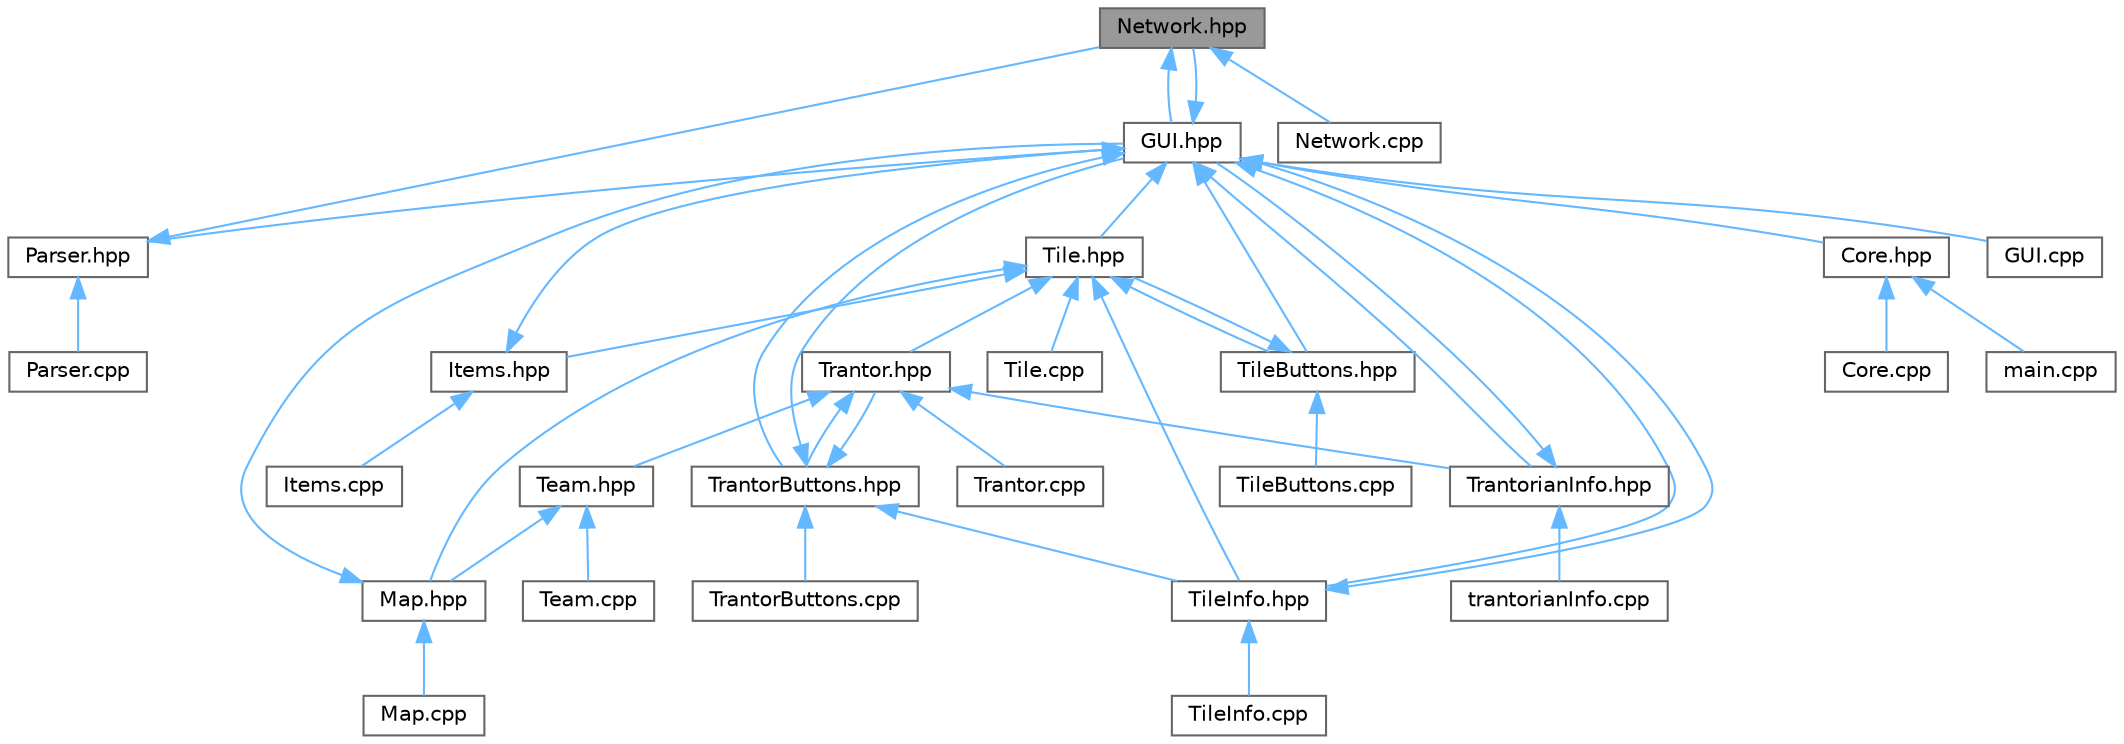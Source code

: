 digraph "Network.hpp"
{
 // LATEX_PDF_SIZE
  bgcolor="transparent";
  edge [fontname=Helvetica,fontsize=10,labelfontname=Helvetica,labelfontsize=10];
  node [fontname=Helvetica,fontsize=10,shape=box,height=0.2,width=0.4];
  Node1 [label="Network.hpp",height=0.2,width=0.4,color="gray40", fillcolor="grey60", style="filled", fontcolor="black",tooltip=" "];
  Node1 -> Node2 [dir="back",color="steelblue1",style="solid"];
  Node2 [label="GUI.hpp",height=0.2,width=0.4,color="grey40", fillcolor="white", style="filled",URL="$GUI_8hpp.html",tooltip=" "];
  Node2 -> Node3 [dir="back",color="steelblue1",style="solid"];
  Node3 [label="Core.hpp",height=0.2,width=0.4,color="grey40", fillcolor="white", style="filled",URL="$Core_8hpp.html",tooltip=" "];
  Node3 -> Node4 [dir="back",color="steelblue1",style="solid"];
  Node4 [label="Core.cpp",height=0.2,width=0.4,color="grey40", fillcolor="white", style="filled",URL="$Core_8cpp.html",tooltip=" "];
  Node3 -> Node5 [dir="back",color="steelblue1",style="solid"];
  Node5 [label="main.cpp",height=0.2,width=0.4,color="grey40", fillcolor="white", style="filled",URL="$main_8cpp.html",tooltip=" "];
  Node2 -> Node6 [dir="back",color="steelblue1",style="solid"];
  Node6 [label="GUI.cpp",height=0.2,width=0.4,color="grey40", fillcolor="white", style="filled",URL="$GUI_8cpp.html",tooltip=" "];
  Node2 -> Node1 [dir="back",color="steelblue1",style="solid"];
  Node2 -> Node7 [dir="back",color="steelblue1",style="solid"];
  Node7 [label="Parser.hpp",height=0.2,width=0.4,color="grey40", fillcolor="white", style="filled",URL="$Parser_8hpp.html",tooltip=" "];
  Node7 -> Node1 [dir="back",color="steelblue1",style="solid"];
  Node7 -> Node8 [dir="back",color="steelblue1",style="solid"];
  Node8 [label="Parser.cpp",height=0.2,width=0.4,color="grey40", fillcolor="white", style="filled",URL="$Parser_8cpp.html",tooltip=" "];
  Node2 -> Node9 [dir="back",color="steelblue1",style="solid"];
  Node9 [label="Tile.hpp",height=0.2,width=0.4,color="grey40", fillcolor="white", style="filled",URL="$Tile_8hpp.html",tooltip=" "];
  Node9 -> Node10 [dir="back",color="steelblue1",style="solid"];
  Node10 [label="Items.hpp",height=0.2,width=0.4,color="grey40", fillcolor="white", style="filled",URL="$Items_8hpp.html",tooltip=" "];
  Node10 -> Node2 [dir="back",color="steelblue1",style="solid"];
  Node10 -> Node11 [dir="back",color="steelblue1",style="solid"];
  Node11 [label="Items.cpp",height=0.2,width=0.4,color="grey40", fillcolor="white", style="filled",URL="$Items_8cpp.html",tooltip=" "];
  Node9 -> Node12 [dir="back",color="steelblue1",style="solid"];
  Node12 [label="Map.hpp",height=0.2,width=0.4,color="grey40", fillcolor="white", style="filled",URL="$Map_8hpp.html",tooltip=" "];
  Node12 -> Node2 [dir="back",color="steelblue1",style="solid"];
  Node12 -> Node13 [dir="back",color="steelblue1",style="solid"];
  Node13 [label="Map.cpp",height=0.2,width=0.4,color="grey40", fillcolor="white", style="filled",URL="$Map_8cpp.html",tooltip=" "];
  Node9 -> Node14 [dir="back",color="steelblue1",style="solid"];
  Node14 [label="Tile.cpp",height=0.2,width=0.4,color="grey40", fillcolor="white", style="filled",URL="$Tile_8cpp.html",tooltip=" "];
  Node9 -> Node15 [dir="back",color="steelblue1",style="solid"];
  Node15 [label="TileButtons.hpp",height=0.2,width=0.4,color="grey40", fillcolor="white", style="filled",URL="$TileButtons_8hpp.html",tooltip=" "];
  Node15 -> Node9 [dir="back",color="steelblue1",style="solid"];
  Node15 -> Node16 [dir="back",color="steelblue1",style="solid"];
  Node16 [label="TileButtons.cpp",height=0.2,width=0.4,color="grey40", fillcolor="white", style="filled",URL="$TileButtons_8cpp.html",tooltip=" "];
  Node9 -> Node17 [dir="back",color="steelblue1",style="solid"];
  Node17 [label="TileInfo.hpp",height=0.2,width=0.4,color="grey40", fillcolor="white", style="filled",URL="$TileInfo_8hpp.html",tooltip=" "];
  Node17 -> Node2 [dir="back",color="steelblue1",style="solid"];
  Node17 -> Node18 [dir="back",color="steelblue1",style="solid"];
  Node18 [label="TileInfo.cpp",height=0.2,width=0.4,color="grey40", fillcolor="white", style="filled",URL="$TileInfo_8cpp.html",tooltip=" "];
  Node9 -> Node19 [dir="back",color="steelblue1",style="solid"];
  Node19 [label="Trantor.hpp",height=0.2,width=0.4,color="grey40", fillcolor="white", style="filled",URL="$Trantor_8hpp.html",tooltip=" "];
  Node19 -> Node20 [dir="back",color="steelblue1",style="solid"];
  Node20 [label="Team.hpp",height=0.2,width=0.4,color="grey40", fillcolor="white", style="filled",URL="$Team_8hpp.html",tooltip=" "];
  Node20 -> Node12 [dir="back",color="steelblue1",style="solid"];
  Node20 -> Node21 [dir="back",color="steelblue1",style="solid"];
  Node21 [label="Team.cpp",height=0.2,width=0.4,color="grey40", fillcolor="white", style="filled",URL="$Team_8cpp.html",tooltip=" "];
  Node19 -> Node22 [dir="back",color="steelblue1",style="solid"];
  Node22 [label="Trantor.cpp",height=0.2,width=0.4,color="grey40", fillcolor="white", style="filled",URL="$Trantor_8cpp.html",tooltip=" "];
  Node19 -> Node23 [dir="back",color="steelblue1",style="solid"];
  Node23 [label="TrantorButtons.hpp",height=0.2,width=0.4,color="grey40", fillcolor="white", style="filled",URL="$TrantorButtons_8hpp.html",tooltip=" "];
  Node23 -> Node2 [dir="back",color="steelblue1",style="solid"];
  Node23 -> Node17 [dir="back",color="steelblue1",style="solid"];
  Node23 -> Node19 [dir="back",color="steelblue1",style="solid"];
  Node23 -> Node24 [dir="back",color="steelblue1",style="solid"];
  Node24 [label="TrantorButtons.cpp",height=0.2,width=0.4,color="grey40", fillcolor="white", style="filled",URL="$TrantorButtons_8cpp.html",tooltip=" "];
  Node19 -> Node25 [dir="back",color="steelblue1",style="solid"];
  Node25 [label="TrantorianInfo.hpp",height=0.2,width=0.4,color="grey40", fillcolor="white", style="filled",URL="$TrantorianInfo_8hpp.html",tooltip=" "];
  Node25 -> Node2 [dir="back",color="steelblue1",style="solid"];
  Node25 -> Node26 [dir="back",color="steelblue1",style="solid"];
  Node26 [label="trantorianInfo.cpp",height=0.2,width=0.4,color="grey40", fillcolor="white", style="filled",URL="$trantorianInfo_8cpp.html",tooltip=" "];
  Node2 -> Node15 [dir="back",color="steelblue1",style="solid"];
  Node2 -> Node17 [dir="back",color="steelblue1",style="solid"];
  Node2 -> Node23 [dir="back",color="steelblue1",style="solid"];
  Node2 -> Node25 [dir="back",color="steelblue1",style="solid"];
  Node1 -> Node27 [dir="back",color="steelblue1",style="solid"];
  Node27 [label="Network.cpp",height=0.2,width=0.4,color="grey40", fillcolor="white", style="filled",URL="$Network_8cpp.html",tooltip=" "];
}
